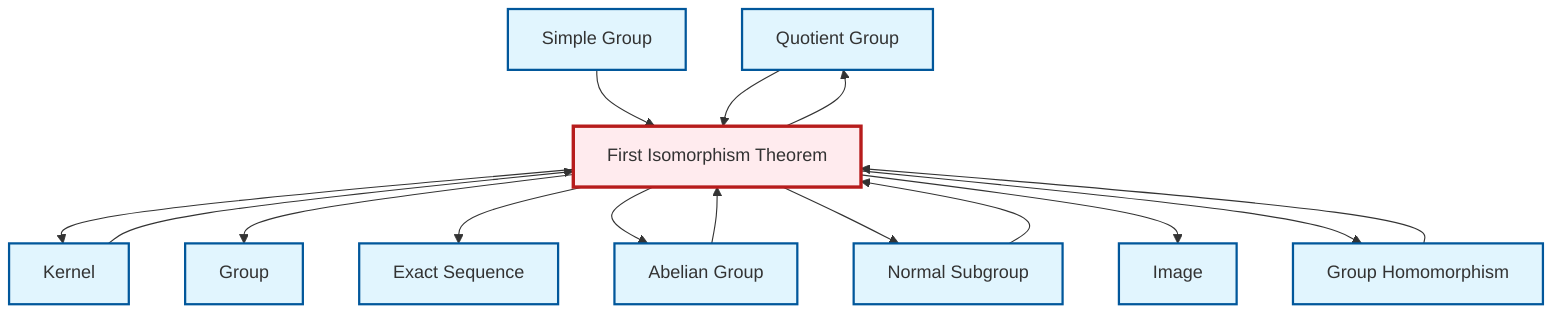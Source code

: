 graph TD
    classDef definition fill:#e1f5fe,stroke:#01579b,stroke-width:2px
    classDef theorem fill:#f3e5f5,stroke:#4a148c,stroke-width:2px
    classDef axiom fill:#fff3e0,stroke:#e65100,stroke-width:2px
    classDef example fill:#e8f5e9,stroke:#1b5e20,stroke-width:2px
    classDef current fill:#ffebee,stroke:#b71c1c,stroke-width:3px
    def-group["Group"]:::definition
    def-quotient-group["Quotient Group"]:::definition
    def-kernel["Kernel"]:::definition
    thm-first-isomorphism["First Isomorphism Theorem"]:::theorem
    def-homomorphism["Group Homomorphism"]:::definition
    def-normal-subgroup["Normal Subgroup"]:::definition
    def-simple-group["Simple Group"]:::definition
    def-abelian-group["Abelian Group"]:::definition
    def-image["Image"]:::definition
    def-exact-sequence["Exact Sequence"]:::definition
    thm-first-isomorphism --> def-kernel
    def-kernel --> thm-first-isomorphism
    def-homomorphism --> thm-first-isomorphism
    thm-first-isomorphism --> def-group
    thm-first-isomorphism --> def-quotient-group
    def-simple-group --> thm-first-isomorphism
    thm-first-isomorphism --> def-exact-sequence
    thm-first-isomorphism --> def-abelian-group
    thm-first-isomorphism --> def-normal-subgroup
    def-abelian-group --> thm-first-isomorphism
    def-quotient-group --> thm-first-isomorphism
    def-normal-subgroup --> thm-first-isomorphism
    thm-first-isomorphism --> def-image
    thm-first-isomorphism --> def-homomorphism
    class thm-first-isomorphism current